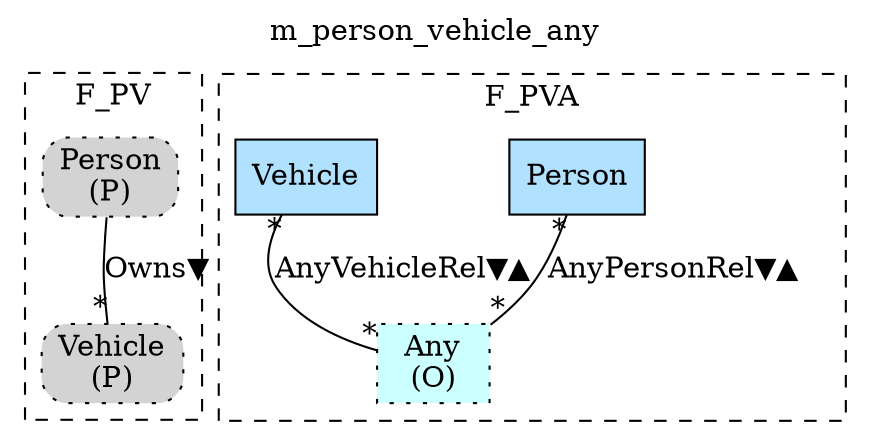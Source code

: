 digraph {graph[label=m_person_vehicle_any,labelloc=tl,labelfontsize=12];
subgraph cluster_F_PV{style=dashed;label=F_PV;
"PPerson"[shape=box,fillcolor=lightgray,style ="rounded,filled,dotted",label=<Person<br/>(P)>];
"PVehicle"[shape=box,fillcolor=lightgray,style ="rounded,filled,dotted",label=<Vehicle<br/>(P)>];

"PPerson"->"PVehicle"[label="Owns▼",dir=none,taillabel="",headlabel="*"];

}


subgraph cluster_F_PVA{style=dashed;label=F_PVA;
"Person"[shape=record,fillcolor=lightskyblue1,style = filled,label="Person"];
"Vehicle"[shape=record,fillcolor=lightskyblue1,style = filled,label="Vehicle"];
"Any"[shape=record,fillcolor="#CCFFFF",style ="filled,dotted",label=<Any<br/>(O)>];

"Person"->"Any"[label="AnyPersonRel▼▲",dir=none,taillabel="*",headlabel="*"];
"Vehicle"->"Any"[label="AnyVehicleRel▼▲",dir=none,taillabel="*",headlabel="*"];

}
}